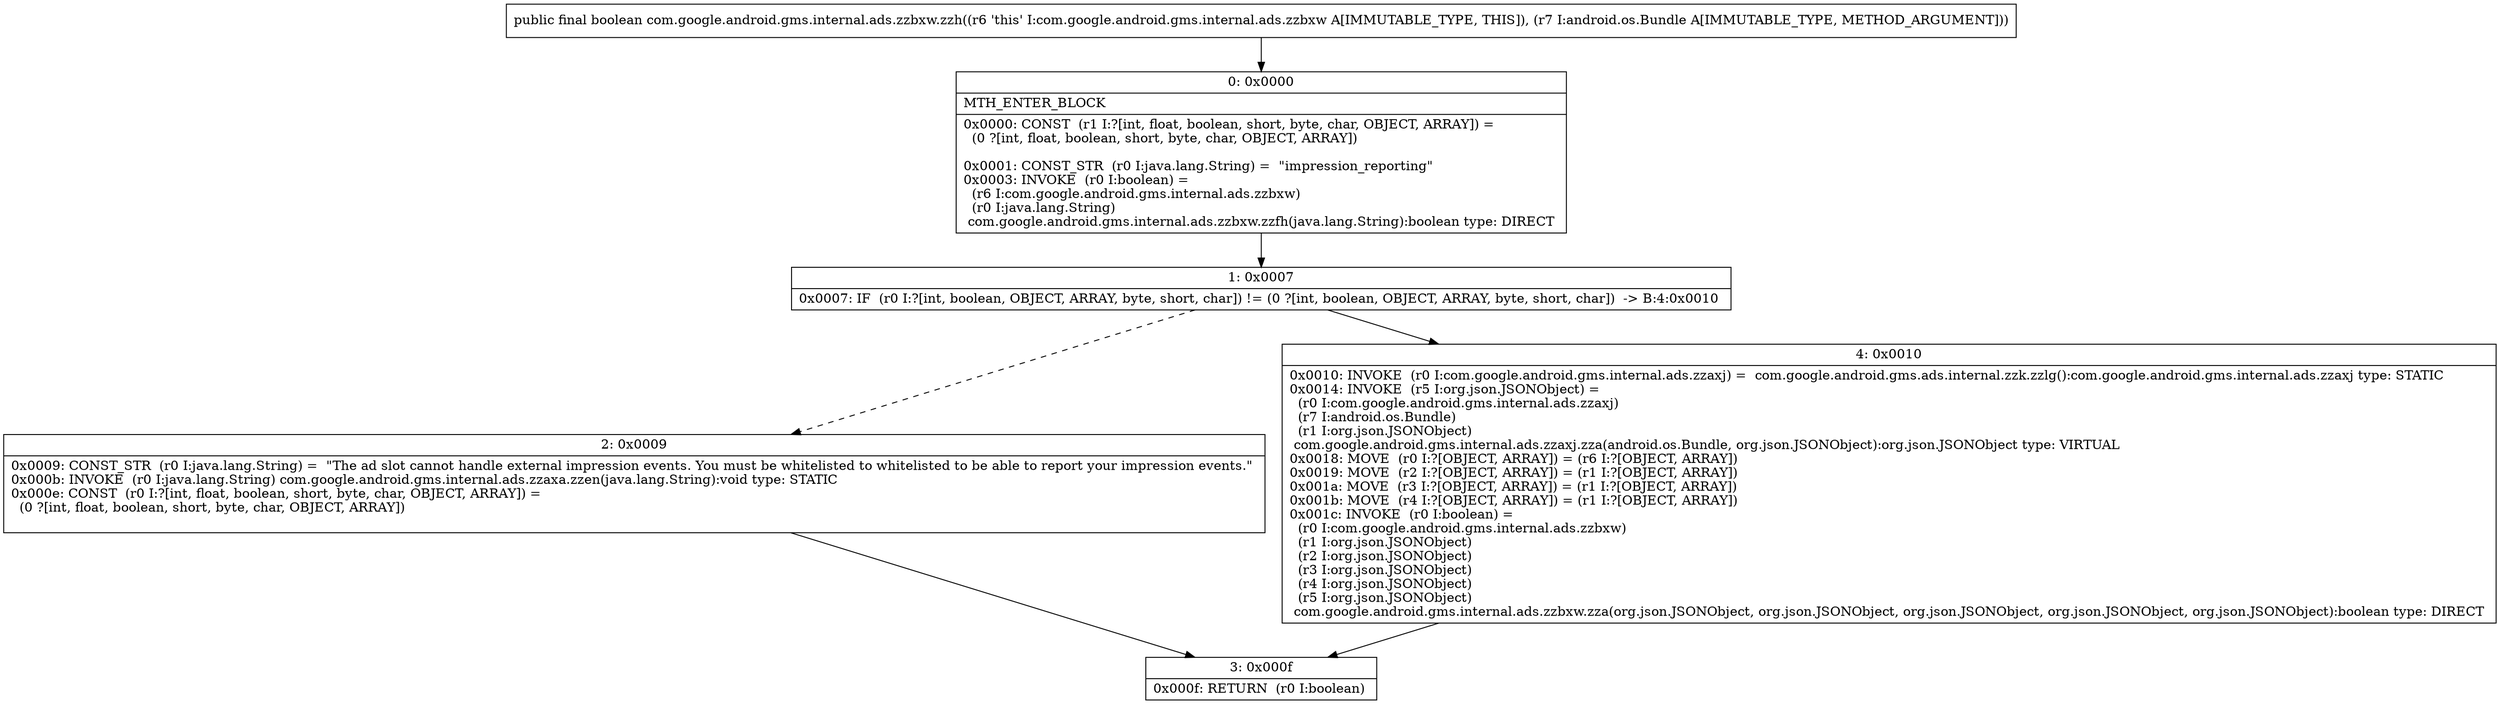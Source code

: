 digraph "CFG forcom.google.android.gms.internal.ads.zzbxw.zzh(Landroid\/os\/Bundle;)Z" {
Node_0 [shape=record,label="{0\:\ 0x0000|MTH_ENTER_BLOCK\l|0x0000: CONST  (r1 I:?[int, float, boolean, short, byte, char, OBJECT, ARRAY]) = \l  (0 ?[int, float, boolean, short, byte, char, OBJECT, ARRAY])\l \l0x0001: CONST_STR  (r0 I:java.lang.String) =  \"impression_reporting\" \l0x0003: INVOKE  (r0 I:boolean) = \l  (r6 I:com.google.android.gms.internal.ads.zzbxw)\l  (r0 I:java.lang.String)\l com.google.android.gms.internal.ads.zzbxw.zzfh(java.lang.String):boolean type: DIRECT \l}"];
Node_1 [shape=record,label="{1\:\ 0x0007|0x0007: IF  (r0 I:?[int, boolean, OBJECT, ARRAY, byte, short, char]) != (0 ?[int, boolean, OBJECT, ARRAY, byte, short, char])  \-\> B:4:0x0010 \l}"];
Node_2 [shape=record,label="{2\:\ 0x0009|0x0009: CONST_STR  (r0 I:java.lang.String) =  \"The ad slot cannot handle external impression events. You must be whitelisted to whitelisted to be able to report your impression events.\" \l0x000b: INVOKE  (r0 I:java.lang.String) com.google.android.gms.internal.ads.zzaxa.zzen(java.lang.String):void type: STATIC \l0x000e: CONST  (r0 I:?[int, float, boolean, short, byte, char, OBJECT, ARRAY]) = \l  (0 ?[int, float, boolean, short, byte, char, OBJECT, ARRAY])\l \l}"];
Node_3 [shape=record,label="{3\:\ 0x000f|0x000f: RETURN  (r0 I:boolean) \l}"];
Node_4 [shape=record,label="{4\:\ 0x0010|0x0010: INVOKE  (r0 I:com.google.android.gms.internal.ads.zzaxj) =  com.google.android.gms.ads.internal.zzk.zzlg():com.google.android.gms.internal.ads.zzaxj type: STATIC \l0x0014: INVOKE  (r5 I:org.json.JSONObject) = \l  (r0 I:com.google.android.gms.internal.ads.zzaxj)\l  (r7 I:android.os.Bundle)\l  (r1 I:org.json.JSONObject)\l com.google.android.gms.internal.ads.zzaxj.zza(android.os.Bundle, org.json.JSONObject):org.json.JSONObject type: VIRTUAL \l0x0018: MOVE  (r0 I:?[OBJECT, ARRAY]) = (r6 I:?[OBJECT, ARRAY]) \l0x0019: MOVE  (r2 I:?[OBJECT, ARRAY]) = (r1 I:?[OBJECT, ARRAY]) \l0x001a: MOVE  (r3 I:?[OBJECT, ARRAY]) = (r1 I:?[OBJECT, ARRAY]) \l0x001b: MOVE  (r4 I:?[OBJECT, ARRAY]) = (r1 I:?[OBJECT, ARRAY]) \l0x001c: INVOKE  (r0 I:boolean) = \l  (r0 I:com.google.android.gms.internal.ads.zzbxw)\l  (r1 I:org.json.JSONObject)\l  (r2 I:org.json.JSONObject)\l  (r3 I:org.json.JSONObject)\l  (r4 I:org.json.JSONObject)\l  (r5 I:org.json.JSONObject)\l com.google.android.gms.internal.ads.zzbxw.zza(org.json.JSONObject, org.json.JSONObject, org.json.JSONObject, org.json.JSONObject, org.json.JSONObject):boolean type: DIRECT \l}"];
MethodNode[shape=record,label="{public final boolean com.google.android.gms.internal.ads.zzbxw.zzh((r6 'this' I:com.google.android.gms.internal.ads.zzbxw A[IMMUTABLE_TYPE, THIS]), (r7 I:android.os.Bundle A[IMMUTABLE_TYPE, METHOD_ARGUMENT])) }"];
MethodNode -> Node_0;
Node_0 -> Node_1;
Node_1 -> Node_2[style=dashed];
Node_1 -> Node_4;
Node_2 -> Node_3;
Node_4 -> Node_3;
}

